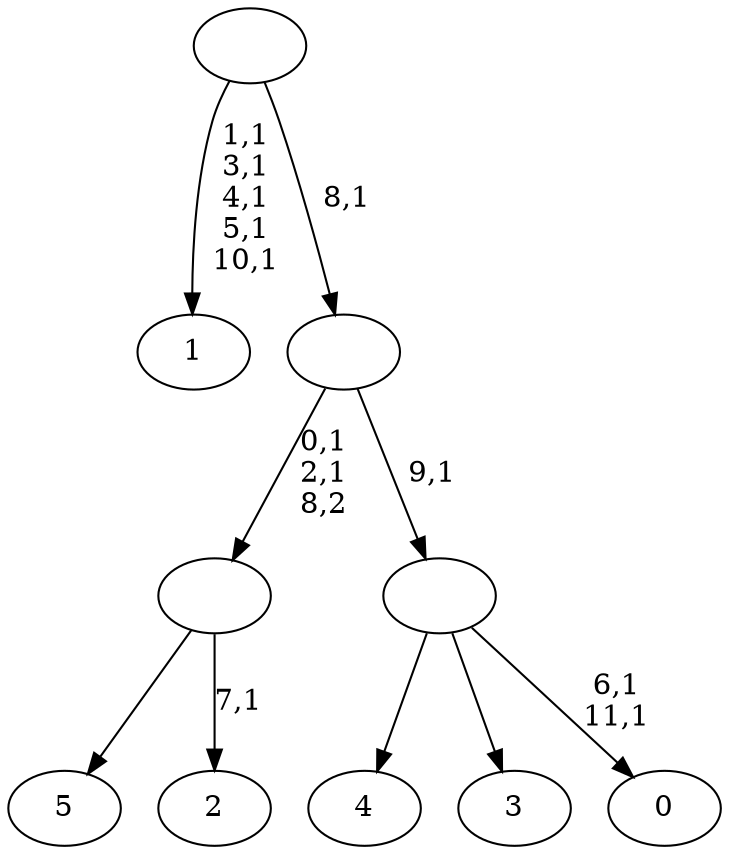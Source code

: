 digraph T {
	18 [label="5"]
	17 [label="4"]
	16 [label="3"]
	15 [label="2"]
	13 [label=""]
	11 [label="1"]
	5 [label="0"]
	2 [label=""]
	1 [label=""]
	0 [label=""]
	13 -> 15 [label="7,1"]
	13 -> 18 [label=""]
	2 -> 5 [label="6,1\n11,1"]
	2 -> 17 [label=""]
	2 -> 16 [label=""]
	1 -> 13 [label="0,1\n2,1\n8,2"]
	1 -> 2 [label="9,1"]
	0 -> 11 [label="1,1\n3,1\n4,1\n5,1\n10,1"]
	0 -> 1 [label="8,1"]
}
